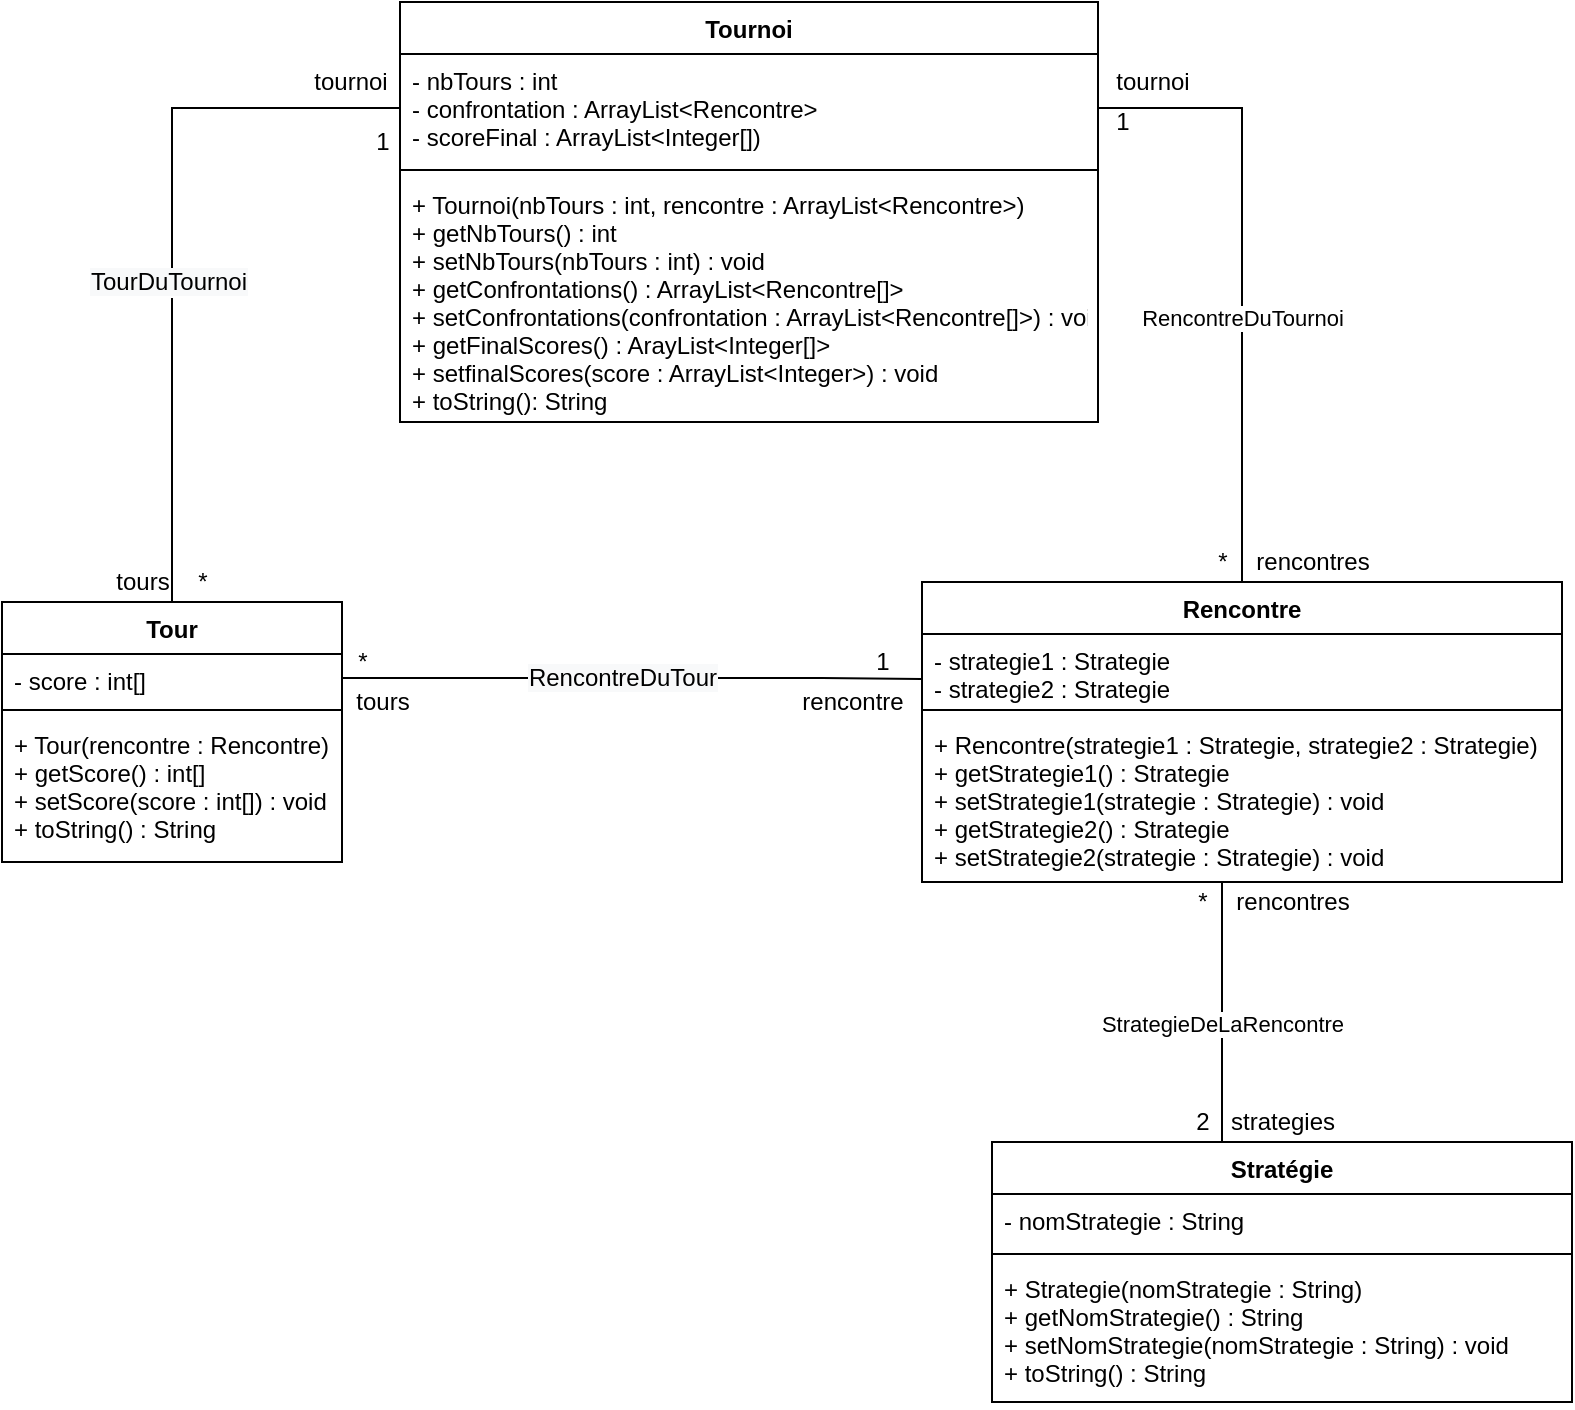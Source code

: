 <mxfile version="13.7.3" type="device"><diagram id="C5RBs43oDa-KdzZeNtuy" name="Page-1"><mxGraphModel dx="1108" dy="510" grid="1" gridSize="10" guides="1" tooltips="1" connect="1" arrows="1" fold="1" page="1" pageScale="1" pageWidth="827" pageHeight="1169" math="0" shadow="0"><root><mxCell id="WIyWlLk6GJQsqaUBKTNV-0"/><mxCell id="WIyWlLk6GJQsqaUBKTNV-1" parent="WIyWlLk6GJQsqaUBKTNV-0"/><mxCell id="aXokWQc9kZBxrOlg0L1S-17" value="" style="edgeStyle=segmentEdgeStyle;endArrow=none;html=1;exitX=0.5;exitY=0;exitDx=0;exitDy=0;entryX=0;entryY=0.5;entryDx=0;entryDy=0;endFill=0;rounded=0;" parent="WIyWlLk6GJQsqaUBKTNV-1" source="aXokWQc9kZBxrOlg0L1S-8" target="aXokWQc9kZBxrOlg0L1S-1" edge="1"><mxGeometry width="50" height="50" relative="1" as="geometry"><mxPoint x="230" y="270" as="sourcePoint"/><mxPoint x="280" y="220" as="targetPoint"/><Array as="points"><mxPoint x="125" y="93"/></Array></mxGeometry></mxCell><mxCell id="aXokWQc9kZBxrOlg0L1S-37" value="&lt;span style=&quot;font-size: 12px ; background-color: rgb(248 , 249 , 250)&quot;&gt;TourDuTournoi&lt;/span&gt;" style="edgeLabel;html=1;align=center;verticalAlign=middle;resizable=0;points=[];" parent="aXokWQc9kZBxrOlg0L1S-17" vertex="1" connectable="0"><mxGeometry x="-0.114" y="2" relative="1" as="geometry"><mxPoint as="offset"/></mxGeometry></mxCell><mxCell id="aXokWQc9kZBxrOlg0L1S-19" value="" style="edgeStyle=segmentEdgeStyle;endArrow=none;html=1;exitX=0.5;exitY=0;exitDx=0;exitDy=0;entryX=1;entryY=0.5;entryDx=0;entryDy=0;endFill=0;rounded=0;" parent="WIyWlLk6GJQsqaUBKTNV-1" source="aXokWQc9kZBxrOlg0L1S-12" target="aXokWQc9kZBxrOlg0L1S-1" edge="1"><mxGeometry width="50" height="50" relative="1" as="geometry"><mxPoint x="230" y="330" as="sourcePoint"/><mxPoint x="271" y="103" as="targetPoint"/><Array as="points"><mxPoint x="660" y="93"/></Array></mxGeometry></mxCell><mxCell id="aXokWQc9kZBxrOlg0L1S-35" value="RencontreDuTournoi" style="edgeLabel;html=1;align=center;verticalAlign=middle;resizable=0;points=[];" parent="aXokWQc9kZBxrOlg0L1S-19" vertex="1" connectable="0"><mxGeometry x="-0.146" relative="1" as="geometry"><mxPoint as="offset"/></mxGeometry></mxCell><mxCell id="aXokWQc9kZBxrOlg0L1S-20" value="" style="edgeStyle=segmentEdgeStyle;endArrow=none;html=1;exitX=1;exitY=0.5;exitDx=0;exitDy=0;entryX=-0.001;entryY=0.663;entryDx=0;entryDy=0;endFill=0;rounded=0;entryPerimeter=0;" parent="WIyWlLk6GJQsqaUBKTNV-1" source="aXokWQc9kZBxrOlg0L1S-9" target="aXokWQc9kZBxrOlg0L1S-13" edge="1"><mxGeometry width="50" height="50" relative="1" as="geometry"><mxPoint x="240" y="340" as="sourcePoint"/><mxPoint x="281" y="113" as="targetPoint"/><Array as="points"><mxPoint x="450" y="378"/><mxPoint x="450" y="379"/></Array></mxGeometry></mxCell><mxCell id="aXokWQc9kZBxrOlg0L1S-36" value="&lt;span style=&quot;font-size: 12px ; background-color: rgb(248 , 249 , 250)&quot;&gt;RencontreDuTour&lt;/span&gt;" style="edgeLabel;html=1;align=center;verticalAlign=middle;resizable=0;points=[];" parent="aXokWQc9kZBxrOlg0L1S-20" vertex="1" connectable="0"><mxGeometry x="-0.089" y="2" relative="1" as="geometry"><mxPoint x="8" y="2" as="offset"/></mxGeometry></mxCell><mxCell id="aXokWQc9kZBxrOlg0L1S-21" value="" style="edgeStyle=segmentEdgeStyle;endArrow=none;html=1;exitX=0.5;exitY=0;exitDx=0;exitDy=0;entryX=0.472;entryY=1;entryDx=0;entryDy=0;endFill=0;rounded=0;entryPerimeter=0;" parent="WIyWlLk6GJQsqaUBKTNV-1" source="aXokWQc9kZBxrOlg0L1S-4" target="aXokWQc9kZBxrOlg0L1S-15" edge="1"><mxGeometry width="50" height="50" relative="1" as="geometry"><mxPoint x="250" y="350" as="sourcePoint"/><mxPoint x="291" y="123" as="targetPoint"/><Array as="points"><mxPoint x="650" y="480"/></Array></mxGeometry></mxCell><mxCell id="aXokWQc9kZBxrOlg0L1S-42" value="StrategieDeLaRencontre" style="edgeLabel;html=1;align=center;verticalAlign=middle;resizable=0;points=[];" parent="aXokWQc9kZBxrOlg0L1S-21" vertex="1" connectable="0"><mxGeometry x="0.244" relative="1" as="geometry"><mxPoint x="-0.65" y="11" as="offset"/></mxGeometry></mxCell><mxCell id="aXokWQc9kZBxrOlg0L1S-0" value="Tournoi" style="swimlane;fontStyle=1;align=center;verticalAlign=top;childLayout=stackLayout;horizontal=1;startSize=26;horizontalStack=0;resizeParent=1;resizeParentMax=0;resizeLast=0;collapsible=1;marginBottom=0;" parent="WIyWlLk6GJQsqaUBKTNV-1" vertex="1"><mxGeometry x="239" y="40" width="349" height="210" as="geometry"/></mxCell><mxCell id="aXokWQc9kZBxrOlg0L1S-1" value="- nbTours : int&#10;- confrontation : ArrayList&lt;Rencontre&gt;&#10;- scoreFinal : ArrayList&lt;Integer[])&#10;" style="text;strokeColor=none;fillColor=none;align=left;verticalAlign=top;spacingLeft=4;spacingRight=4;overflow=hidden;rotatable=0;points=[[0,0.5],[1,0.5]];portConstraint=eastwest;" parent="aXokWQc9kZBxrOlg0L1S-0" vertex="1"><mxGeometry y="26" width="349" height="54" as="geometry"/></mxCell><mxCell id="aXokWQc9kZBxrOlg0L1S-2" value="" style="line;strokeWidth=1;fillColor=none;align=left;verticalAlign=middle;spacingTop=-1;spacingLeft=3;spacingRight=3;rotatable=0;labelPosition=right;points=[];portConstraint=eastwest;" parent="aXokWQc9kZBxrOlg0L1S-0" vertex="1"><mxGeometry y="80" width="349" height="8" as="geometry"/></mxCell><mxCell id="aXokWQc9kZBxrOlg0L1S-3" value="+ Tournoi(nbTours : int, rencontre : ArrayList&lt;Rencontre&gt;)&#10;+ getNbTours() : int&#10;+ setNbTours(nbTours : int) : void&#10;+ getConfrontations() : ArrayList&lt;Rencontre[]&gt;&#10;+ setConfrontations(confrontation : ArrayList&lt;Rencontre[]&gt;) : void&#10;+ getFinalScores() : ArayList&lt;Integer[]&gt;&#10;+ setfinalScores(score : ArrayList&lt;Integer&gt;) : void&#10;+ toString(): String" style="text;strokeColor=none;fillColor=none;align=left;verticalAlign=top;spacingLeft=4;spacingRight=4;overflow=hidden;rotatable=0;points=[[0,0.5],[1,0.5]];portConstraint=eastwest;" parent="aXokWQc9kZBxrOlg0L1S-0" vertex="1"><mxGeometry y="88" width="349" height="122" as="geometry"/></mxCell><mxCell id="aXokWQc9kZBxrOlg0L1S-4" value="Stratégie" style="swimlane;fontStyle=1;align=center;verticalAlign=top;childLayout=stackLayout;horizontal=1;startSize=26;horizontalStack=0;resizeParent=1;resizeParentMax=0;resizeLast=0;collapsible=1;marginBottom=0;" parent="WIyWlLk6GJQsqaUBKTNV-1" vertex="1"><mxGeometry x="535" y="610" width="290" height="130" as="geometry"/></mxCell><mxCell id="aXokWQc9kZBxrOlg0L1S-5" value="- nomStrategie : String" style="text;strokeColor=none;fillColor=none;align=left;verticalAlign=top;spacingLeft=4;spacingRight=4;overflow=hidden;rotatable=0;points=[[0,0.5],[1,0.5]];portConstraint=eastwest;" parent="aXokWQc9kZBxrOlg0L1S-4" vertex="1"><mxGeometry y="26" width="290" height="26" as="geometry"/></mxCell><mxCell id="aXokWQc9kZBxrOlg0L1S-6" value="" style="line;strokeWidth=1;fillColor=none;align=left;verticalAlign=middle;spacingTop=-1;spacingLeft=3;spacingRight=3;rotatable=0;labelPosition=right;points=[];portConstraint=eastwest;" parent="aXokWQc9kZBxrOlg0L1S-4" vertex="1"><mxGeometry y="52" width="290" height="8" as="geometry"/></mxCell><mxCell id="aXokWQc9kZBxrOlg0L1S-7" value="+ Strategie(nomStrategie : String)&#10;+ getNomStrategie() : String&#10;+ setNomStrategie(nomStrategie : String) : void&#10;+ toString() : String" style="text;strokeColor=none;fillColor=none;align=left;verticalAlign=top;spacingLeft=4;spacingRight=4;overflow=hidden;rotatable=0;points=[[0,0.5],[1,0.5]];portConstraint=eastwest;" parent="aXokWQc9kZBxrOlg0L1S-4" vertex="1"><mxGeometry y="60" width="290" height="70" as="geometry"/></mxCell><mxCell id="aXokWQc9kZBxrOlg0L1S-12" value="Rencontre" style="swimlane;fontStyle=1;align=center;verticalAlign=top;childLayout=stackLayout;horizontal=1;startSize=26;horizontalStack=0;resizeParent=1;resizeParentMax=0;resizeLast=0;collapsible=1;marginBottom=0;" parent="WIyWlLk6GJQsqaUBKTNV-1" vertex="1"><mxGeometry x="500" y="330" width="320" height="150" as="geometry"/></mxCell><mxCell id="aXokWQc9kZBxrOlg0L1S-13" value="- strategie1 : Strategie&#10;- strategie2 : Strategie" style="text;strokeColor=none;fillColor=none;align=left;verticalAlign=top;spacingLeft=4;spacingRight=4;overflow=hidden;rotatable=0;points=[[0,0.5],[1,0.5]];portConstraint=eastwest;" parent="aXokWQc9kZBxrOlg0L1S-12" vertex="1"><mxGeometry y="26" width="320" height="34" as="geometry"/></mxCell><mxCell id="aXokWQc9kZBxrOlg0L1S-14" value="" style="line;strokeWidth=1;fillColor=none;align=left;verticalAlign=middle;spacingTop=-1;spacingLeft=3;spacingRight=3;rotatable=0;labelPosition=right;points=[];portConstraint=eastwest;" parent="aXokWQc9kZBxrOlg0L1S-12" vertex="1"><mxGeometry y="60" width="320" height="8" as="geometry"/></mxCell><mxCell id="aXokWQc9kZBxrOlg0L1S-15" value="+ Rencontre(strategie1 : Strategie, strategie2 : Strategie)&#10;+ getStrategie1() : Strategie&#10;+ setStrategie1(strategie : Strategie) : void&#10;+ getStrategie2() : Strategie&#10;+ setStrategie2(strategie : Strategie) : void" style="text;strokeColor=none;fillColor=none;align=left;verticalAlign=top;spacingLeft=4;spacingRight=4;overflow=hidden;rotatable=0;points=[[0,0.5],[1,0.5]];portConstraint=eastwest;" parent="aXokWQc9kZBxrOlg0L1S-12" vertex="1"><mxGeometry y="68" width="320" height="82" as="geometry"/></mxCell><mxCell id="aXokWQc9kZBxrOlg0L1S-8" value="Tour" style="swimlane;fontStyle=1;align=center;verticalAlign=top;childLayout=stackLayout;horizontal=1;startSize=26;horizontalStack=0;resizeParent=1;resizeParentMax=0;resizeLast=0;collapsible=1;marginBottom=0;" parent="WIyWlLk6GJQsqaUBKTNV-1" vertex="1"><mxGeometry x="40" y="340" width="170" height="130" as="geometry"/></mxCell><mxCell id="aXokWQc9kZBxrOlg0L1S-9" value="- score : int[]" style="text;strokeColor=none;fillColor=none;align=left;verticalAlign=top;spacingLeft=4;spacingRight=4;overflow=hidden;rotatable=0;points=[[0,0.5],[1,0.5]];portConstraint=eastwest;" parent="aXokWQc9kZBxrOlg0L1S-8" vertex="1"><mxGeometry y="26" width="170" height="24" as="geometry"/></mxCell><mxCell id="aXokWQc9kZBxrOlg0L1S-10" value="" style="line;strokeWidth=1;fillColor=none;align=left;verticalAlign=middle;spacingTop=-1;spacingLeft=3;spacingRight=3;rotatable=0;labelPosition=right;points=[];portConstraint=eastwest;" parent="aXokWQc9kZBxrOlg0L1S-8" vertex="1"><mxGeometry y="50" width="170" height="8" as="geometry"/></mxCell><mxCell id="aXokWQc9kZBxrOlg0L1S-11" value="+ Tour(rencontre : Rencontre)&#10;+ getScore() : int[]&#10;+ setScore(score : int[]) : void&#10;+ toString() : String" style="text;strokeColor=none;fillColor=none;align=left;verticalAlign=top;spacingLeft=4;spacingRight=4;overflow=hidden;rotatable=0;points=[[0,0.5],[1,0.5]];portConstraint=eastwest;" parent="aXokWQc9kZBxrOlg0L1S-8" vertex="1"><mxGeometry y="58" width="170" height="72" as="geometry"/></mxCell><mxCell id="aXokWQc9kZBxrOlg0L1S-22" value="tournoi" style="text;html=1;align=center;verticalAlign=middle;resizable=0;points=[];autosize=1;" parent="WIyWlLk6GJQsqaUBKTNV-1" vertex="1"><mxGeometry x="189" y="70" width="50" height="20" as="geometry"/></mxCell><mxCell id="aXokWQc9kZBxrOlg0L1S-24" value="1" style="text;html=1;align=center;verticalAlign=middle;resizable=0;points=[];autosize=1;" parent="WIyWlLk6GJQsqaUBKTNV-1" vertex="1"><mxGeometry x="220" y="100" width="20" height="20" as="geometry"/></mxCell><mxCell id="aXokWQc9kZBxrOlg0L1S-26" value="tours" style="text;html=1;align=center;verticalAlign=middle;resizable=0;points=[];autosize=1;" parent="WIyWlLk6GJQsqaUBKTNV-1" vertex="1"><mxGeometry x="90" y="320" width="40" height="20" as="geometry"/></mxCell><mxCell id="aXokWQc9kZBxrOlg0L1S-27" value="*" style="text;html=1;align=center;verticalAlign=middle;resizable=0;points=[];autosize=1;" parent="WIyWlLk6GJQsqaUBKTNV-1" vertex="1"><mxGeometry x="130" y="320" width="20" height="20" as="geometry"/></mxCell><mxCell id="aXokWQc9kZBxrOlg0L1S-31" value="*" style="text;html=1;align=center;verticalAlign=middle;resizable=0;points=[];autosize=1;" parent="WIyWlLk6GJQsqaUBKTNV-1" vertex="1"><mxGeometry x="210" y="360" width="20" height="20" as="geometry"/></mxCell><mxCell id="aXokWQc9kZBxrOlg0L1S-32" value="tours" style="text;html=1;align=center;verticalAlign=middle;resizable=0;points=[];autosize=1;" parent="WIyWlLk6GJQsqaUBKTNV-1" vertex="1"><mxGeometry x="210" y="380" width="40" height="20" as="geometry"/></mxCell><mxCell id="aXokWQc9kZBxrOlg0L1S-33" value="1" style="text;html=1;align=center;verticalAlign=middle;resizable=0;points=[];autosize=1;" parent="WIyWlLk6GJQsqaUBKTNV-1" vertex="1"><mxGeometry x="470" y="360" width="20" height="20" as="geometry"/></mxCell><mxCell id="aXokWQc9kZBxrOlg0L1S-34" value="rencontre" style="text;html=1;align=center;verticalAlign=middle;resizable=0;points=[];autosize=1;" parent="WIyWlLk6GJQsqaUBKTNV-1" vertex="1"><mxGeometry x="430" y="380" width="70" height="20" as="geometry"/></mxCell><mxCell id="aXokWQc9kZBxrOlg0L1S-38" value="tournoi" style="text;html=1;align=center;verticalAlign=middle;resizable=0;points=[];autosize=1;" parent="WIyWlLk6GJQsqaUBKTNV-1" vertex="1"><mxGeometry x="590" y="70" width="50" height="20" as="geometry"/></mxCell><mxCell id="aXokWQc9kZBxrOlg0L1S-39" value="1" style="text;html=1;align=center;verticalAlign=middle;resizable=0;points=[];autosize=1;" parent="WIyWlLk6GJQsqaUBKTNV-1" vertex="1"><mxGeometry x="590" y="90" width="20" height="20" as="geometry"/></mxCell><mxCell id="aXokWQc9kZBxrOlg0L1S-40" value="rencontres" style="text;html=1;align=center;verticalAlign=middle;resizable=0;points=[];autosize=1;" parent="WIyWlLk6GJQsqaUBKTNV-1" vertex="1"><mxGeometry x="660" y="310" width="70" height="20" as="geometry"/></mxCell><mxCell id="aXokWQc9kZBxrOlg0L1S-41" value="*" style="text;html=1;align=center;verticalAlign=middle;resizable=0;points=[];autosize=1;" parent="WIyWlLk6GJQsqaUBKTNV-1" vertex="1"><mxGeometry x="640" y="310" width="20" height="20" as="geometry"/></mxCell><mxCell id="aXokWQc9kZBxrOlg0L1S-43" value="rencontres" style="text;html=1;align=center;verticalAlign=middle;resizable=0;points=[];autosize=1;" parent="WIyWlLk6GJQsqaUBKTNV-1" vertex="1"><mxGeometry x="650" y="480" width="70" height="20" as="geometry"/></mxCell><mxCell id="aXokWQc9kZBxrOlg0L1S-44" value="*" style="text;html=1;align=center;verticalAlign=middle;resizable=0;points=[];autosize=1;" parent="WIyWlLk6GJQsqaUBKTNV-1" vertex="1"><mxGeometry x="630" y="480" width="20" height="20" as="geometry"/></mxCell><mxCell id="aXokWQc9kZBxrOlg0L1S-45" value="strategies" style="text;html=1;align=center;verticalAlign=middle;resizable=0;points=[];autosize=1;" parent="WIyWlLk6GJQsqaUBKTNV-1" vertex="1"><mxGeometry x="645" y="590" width="70" height="20" as="geometry"/></mxCell><mxCell id="aXokWQc9kZBxrOlg0L1S-46" value="2" style="text;html=1;align=center;verticalAlign=middle;resizable=0;points=[];autosize=1;" parent="WIyWlLk6GJQsqaUBKTNV-1" vertex="1"><mxGeometry x="630" y="590" width="20" height="20" as="geometry"/></mxCell></root></mxGraphModel></diagram></mxfile>